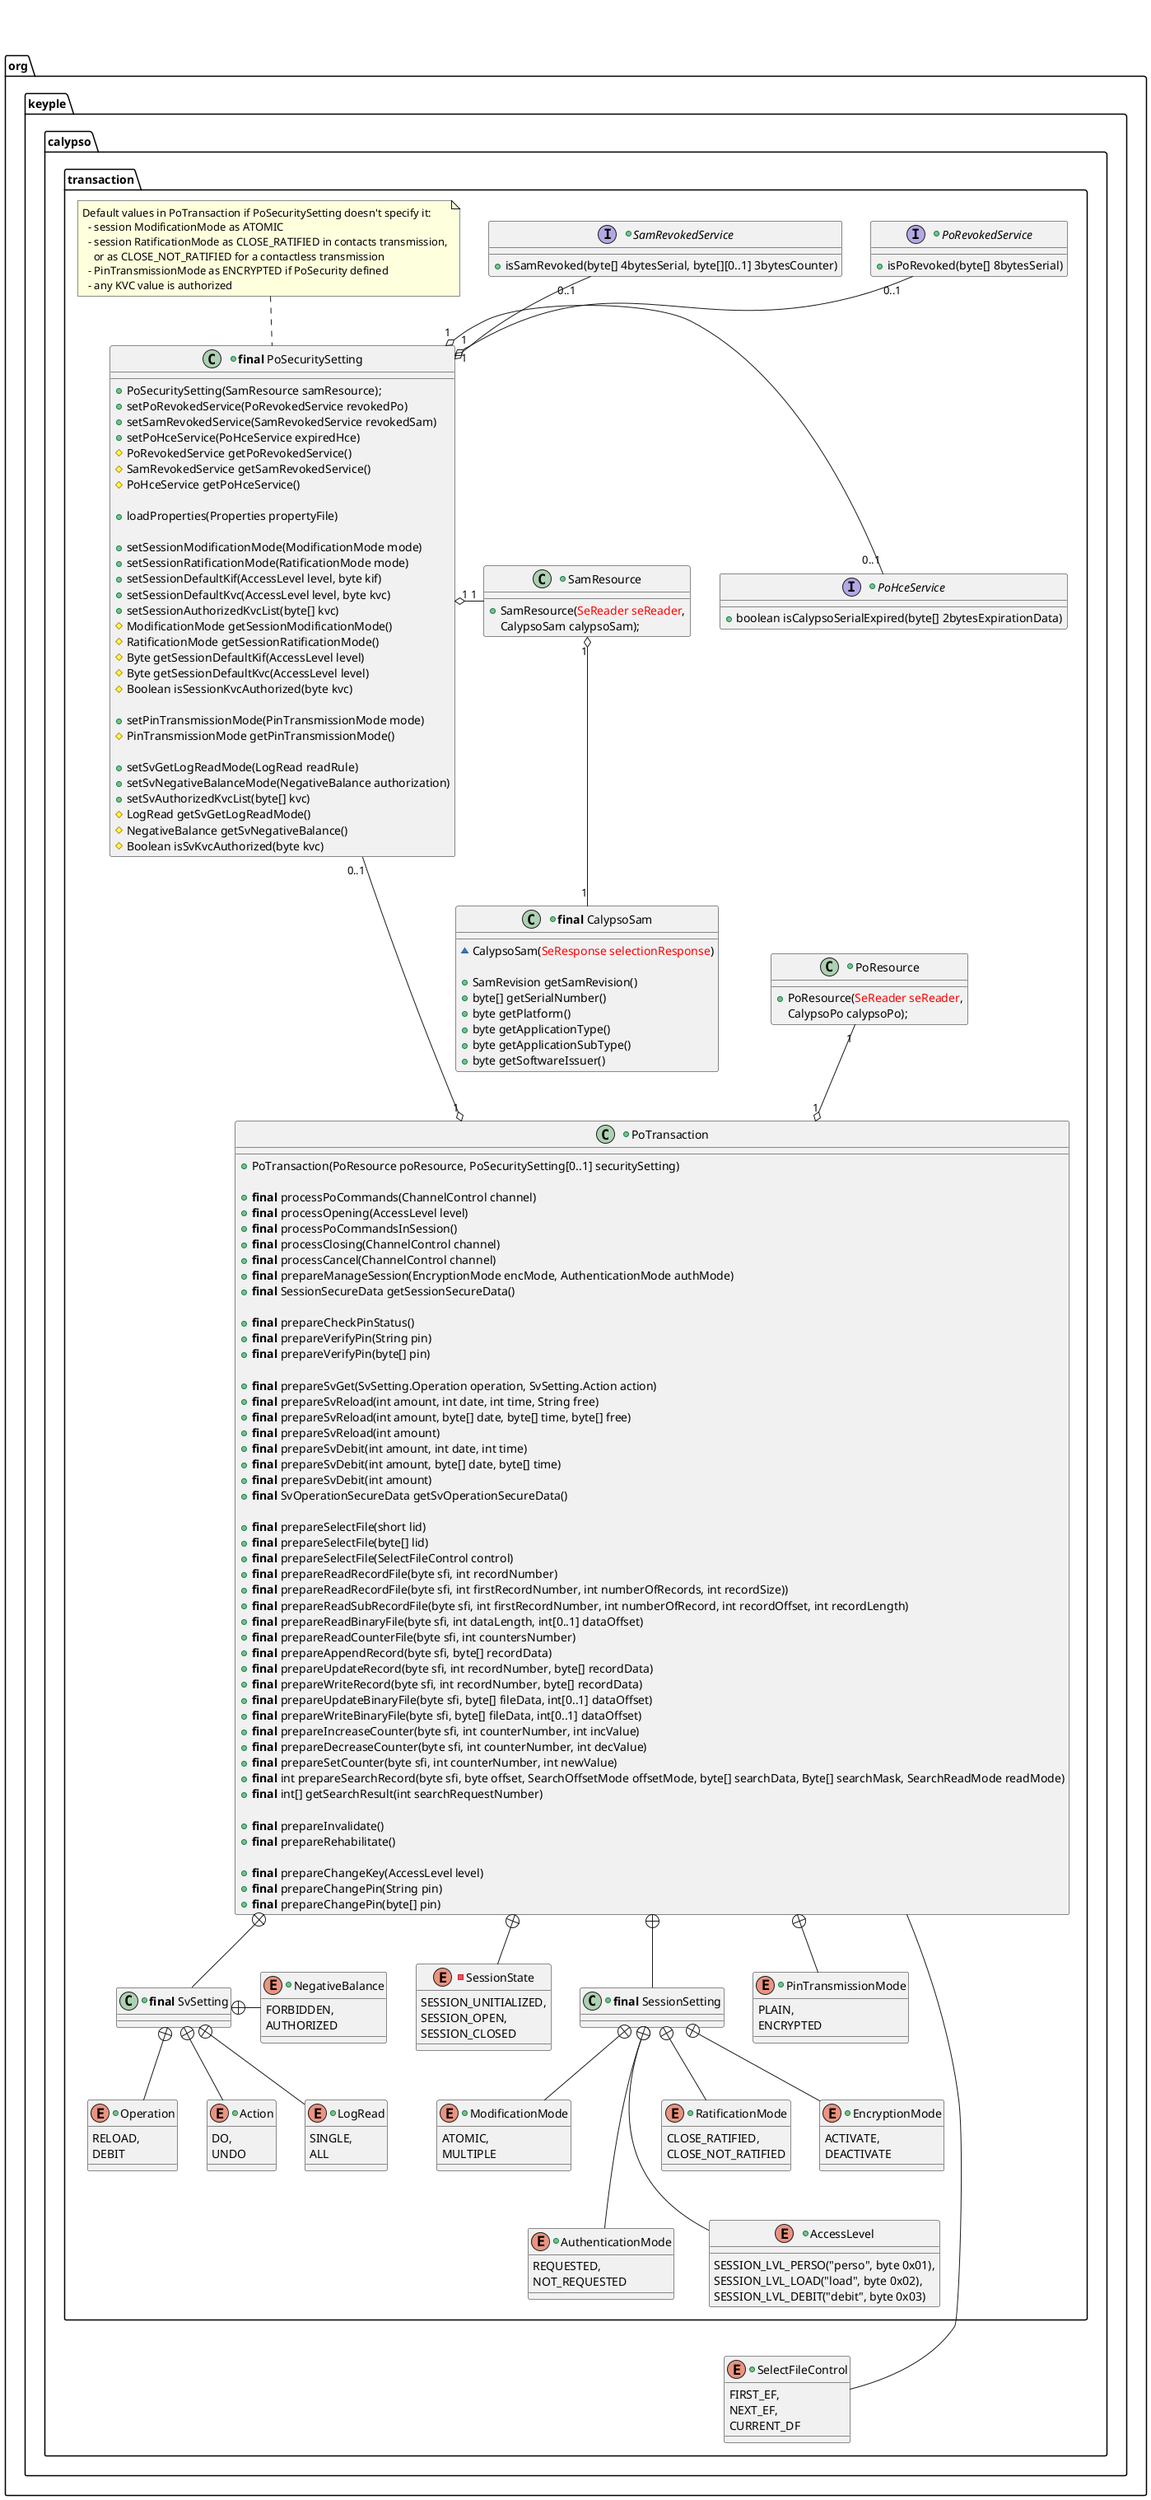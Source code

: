 '---------------------------------------------------------------------------------
' Copyright (c) 2018 Calypso Networks Association https://www.calypsonet-asso.org/
'
' See the NOTICE file(s) distributed with this work for additional
' information regarding copyright ownership.
'
' This program and the accompanying materials are made available under the
' terms of the Eclipse Public License 2.0 which is available at
' http://www.eclipse.org/legal/epl-2.0
'
' SPDX-License-Identifier: EPL-2.0 4
'---------------------------------------------------------------------------------

@startuml
package org.keyple.calypso #FFFFFF {
  package transaction #FFFFFF {

    together {
      +interface PoRevokedService {
        +isPoRevoked(byte[] 8bytesSerial)
      }

      note as N1
      Default values in PoTransaction if PoSecuritySetting doesn't specify it:
        - session ModificationMode as ATOMIC
        - session RatificationMode as CLOSE_RATIFIED in contacts transmission,
          or as CLOSE_NOT_RATIFIED for a contactless transmission
        - PinTransmissionMode as ENCRYPTED if PoSecurity defined
        - any KVC value is authorized
      end note

      +interface SamRevokedService {
        +isSamRevoked(byte[] 4bytesSerial, byte[][0..1] 3bytesCounter)
      }

      PoRevokedService -right[hidden]- N1
      SamRevokedService -left[hidden]- N1
    }

    together {
      +interface PoHceService {
        +boolean isCalypsoSerialExpired(byte[] 2bytesExpirationData)
      }

      +class "<b>final</b> PoSecuritySetting" as PoSecuritySetting {
        +PoSecuritySetting(SamResource samResource);
        +setPoRevokedService(PoRevokedService revokedPo)
        +setSamRevokedService(SamRevokedService revokedSam)
        +setPoHceService(PoHceService expiredHce)
        #PoRevokedService getPoRevokedService()
        #SamRevokedService getSamRevokedService()
        #PoHceService getPoHceService()

        +loadProperties(Properties propertyFile)

        +setSessionModificationMode(ModificationMode mode)
        +setSessionRatificationMode(RatificationMode mode)
        +setSessionDefaultKif(AccessLevel level, byte kif)
        +setSessionDefaultKvc(AccessLevel level, byte kvc)
        +setSessionAuthorizedKvcList(byte[] kvc)
        #ModificationMode getSessionModificationMode()
        #RatificationMode getSessionRatificationMode()
        #Byte getSessionDefaultKif(AccessLevel level)
        #Byte getSessionDefaultKvc(AccessLevel level)
        #Boolean isSessionKvcAuthorized(byte kvc)

        +setPinTransmissionMode(PinTransmissionMode mode)
        #PinTransmissionMode getPinTransmissionMode()

        +setSvGetLogReadMode(LogRead readRule)
        +setSvNegativeBalanceMode(NegativeBalance authorization)
        +setSvAuthorizedKvcList(byte[] kvc)
        #LogRead getSvGetLogReadMode()
        #NegativeBalance getSvNegativeBalance()
        #Boolean isSvKvcAuthorized(byte kvc)
      }

      +class SamResource {
        +SamResource(<color:red>SeReader seReader</color>,
        CalypsoSam calypsoSam);
      }

      PoHceService "0..1" -right-o "1" PoSecuritySetting
      PoSecuritySetting "1" o-right- "1" SamResource
    }

    +class PoResource {
      +PoResource(<color:red>SeReader seReader</color>,
      CalypsoPo calypsoPo);
    }

    PoRevokedService -down[hidden]- PoHceService
    PoHceService -down[hidden]- PoResource

    +class "<b>final</b> CalypsoSam" as CalypsoSam {
      ~CalypsoSam(<color:red>SeResponse selectionResponse</color>)

      +SamRevision getSamRevision()
      +byte[] getSerialNumber()
      +byte getPlatform()
      +byte getApplicationType()
      +byte getApplicationSubType()
      +byte getSoftwareIssuer()
    }

    SamRevokedService -down[hidden]- SamResource
    SamResource "1" o-down- "1" CalypsoSam

    +class PoTransaction {
      +PoTransaction(PoResource poResource, PoSecuritySetting[0..1] securitySetting)

      +<b>final</b> processPoCommands(ChannelControl channel)
      +<b>final</b> processOpening(AccessLevel level)
      +<b>final</b> processPoCommandsInSession()
      +<b>final</b> processClosing(ChannelControl channel)
      +<b>final</b> processCancel(ChannelControl channel)
      +<b>final</b> prepareManageSession(EncryptionMode encMode, AuthenticationMode authMode)
      +<b>final</b> SessionSecureData getSessionSecureData()

      +<b>final</b> prepareCheckPinStatus()
      +<b>final</b> prepareVerifyPin(String pin)
      +<b>final</b> prepareVerifyPin(byte[] pin)

      +<b>final</b> prepareSvGet(SvSetting.Operation operation, SvSetting.Action action)
      +<b>final</b> prepareSvReload(int amount, int date, int time, String free)
      +<b>final</b> prepareSvReload(int amount, byte[] date, byte[] time, byte[] free)
      +<b>final</b> prepareSvReload(int amount)
      +<b>final</b> prepareSvDebit(int amount, int date, int time)
      +<b>final</b> prepareSvDebit(int amount, byte[] date, byte[] time)
      +<b>final</b> prepareSvDebit(int amount)
      +<b>final</b> SvOperationSecureData getSvOperationSecureData()

      +<b>final</b> prepareSelectFile(short lid)
      +<b>final</b> prepareSelectFile(byte[] lid)
      +<b>final</b> prepareSelectFile(SelectFileControl control)
      'lecture d'un record hors session (Le à 00h)
      +<b>final</b> prepareReadRecordFile(byte sfi, int recordNumber)
      'exception si recordSize erronée
      +<b>final</b> prepareReadRecordFile(byte sfi, int firstRecordNumber, int numberOfRecords, int recordSize))
      +<b>final</b> prepareReadSubRecordFile(byte sfi, int firstRecordNumber, int numberOfRecord, int recordOffset, int recordLength)
      +<b>final</b> prepareReadBinaryFile(byte sfi, int dataLength, int[0..1] dataOffset)
      'compteur simulé : exception si countersNumber<>1 et si countersNumber <> 1
      +<b>final</b> prepareReadCounterFile(byte sfi, int countersNumber)
      +<b>final</b> prepareAppendRecord(byte sfi, byte[] recordData)
      +<b>final</b> prepareUpdateRecord(byte sfi, int recordNumber, byte[] recordData)
      +<b>final</b> prepareWriteRecord(byte sfi, int recordNumber, byte[] recordData)
      +<b>final</b> prepareUpdateBinaryFile(byte sfi, byte[] fileData, int[0..1] dataOffset)
      +<b>final</b> prepareWriteBinaryFile(byte sfi, byte[] fileData, int[0..1] dataOffset)
      +<b>final</b> prepareIncreaseCounter(byte sfi, int counterNumber, int incValue)
      +<b>final</b> prepareDecreaseCounter(byte sfi, int counterNumber, int decValue)
      +<b>final</b> prepareSetCounter(byte sfi, int counterNumber, int newValue)
      +<b>final</b> int prepareSearchRecord(byte sfi, byte offset, SearchOffsetMode offsetMode, byte[] searchData, Byte[] searchMask, SearchReadMode readMode)
      +<b>final</b> int[] getSearchResult(int searchRequestNumber)

      +<b>final</b> prepareInvalidate()
      +<b>final</b> prepareRehabilitate()

      +<b>final</b> prepareChangeKey(AccessLevel level)
      +<b>final</b> prepareChangePin(String pin)
      +<b>final</b> prepareChangePin(byte[] pin)
    }

    -enum SessionState {
      SESSION_UNITIALIZED,
      SESSION_OPEN,
      SESSION_CLOSED
    }

    +class "<b>final</b> SessionSetting" as SessionSetting {
    }

    +enum AccessLevel {
      SESSION_LVL_PERSO("perso", byte 0x01),
      SESSION_LVL_LOAD("load", byte 0x02),
      SESSION_LVL_DEBIT("debit", byte 0x03)
    }

    +enum ModificationMode {
      ATOMIC,
      MULTIPLE
    }

    +enum RatificationMode {
      CLOSE_RATIFIED,
      CLOSE_NOT_RATIFIED
    }

    +enum EncryptionMode {
      ACTIVATE,
      DEACTIVATE
    }

    +enum AuthenticationMode {
      REQUESTED,
      NOT_REQUESTED
    }

    +enum PinTransmissionMode {
      PLAIN,
      ENCRYPTED
    }

    together {
      +class "<b>final</b> SvSetting" as SvSetting {
      }

      +enum Operation {
        RELOAD,
        DEBIT
      }

      +enum Action {
        DO,
        UNDO
      }

      +enum LogRead {
        SINGLE,
        ALL
      }

      +enum NegativeBalance {
        FORBIDDEN,
        AUTHORIZED
      }

      SvSetting +-down- Operation
      SvSetting +-down- Action
      SvSetting +-down- LogRead
      SvSetting +-right- NegativeBalance
    }

    PoSecuritySetting .up. N1
    PoRevokedService "0..1" --o "1" PoSecuritySetting
    PoSecuritySetting "1" o-- "0..1" SamRevokedService

    PoResource "1" --o "1" PoTransaction
    PoTransaction "1" o-up- "0..1" PoSecuritySetting

    PoTransaction +-down- SessionState

    PoTransaction +-down- SessionSetting
    SessionSetting +-down- EncryptionMode
    SessionSetting +-down- ModificationMode
    SessionSetting +-down- RatificationMode
    SessionSetting +-- AccessLevel
    EncryptionMode -down[hidden]- AccessLevel
    SessionSetting +-- AuthenticationMode
    ModificationMode -down[hidden]- AuthenticationMode

     PoTransaction +-down- PinTransmissionMode

    PoTransaction +-down- SvSetting

    SessionState -right[hidden]- SessionSetting
    SessionSetting -right[hidden]- PinTransmissionMode
    PinTransmissionMode -right[hidden]- SvSetting
  }

  +enum SelectFileControl {
    FIRST_EF,
    NEXT_EF,
    CURRENT_DF
  }

  PoTransaction -- SelectFileControl
  AuthenticationMode -down[hidden]- SelectFileControl
}
@enduml
